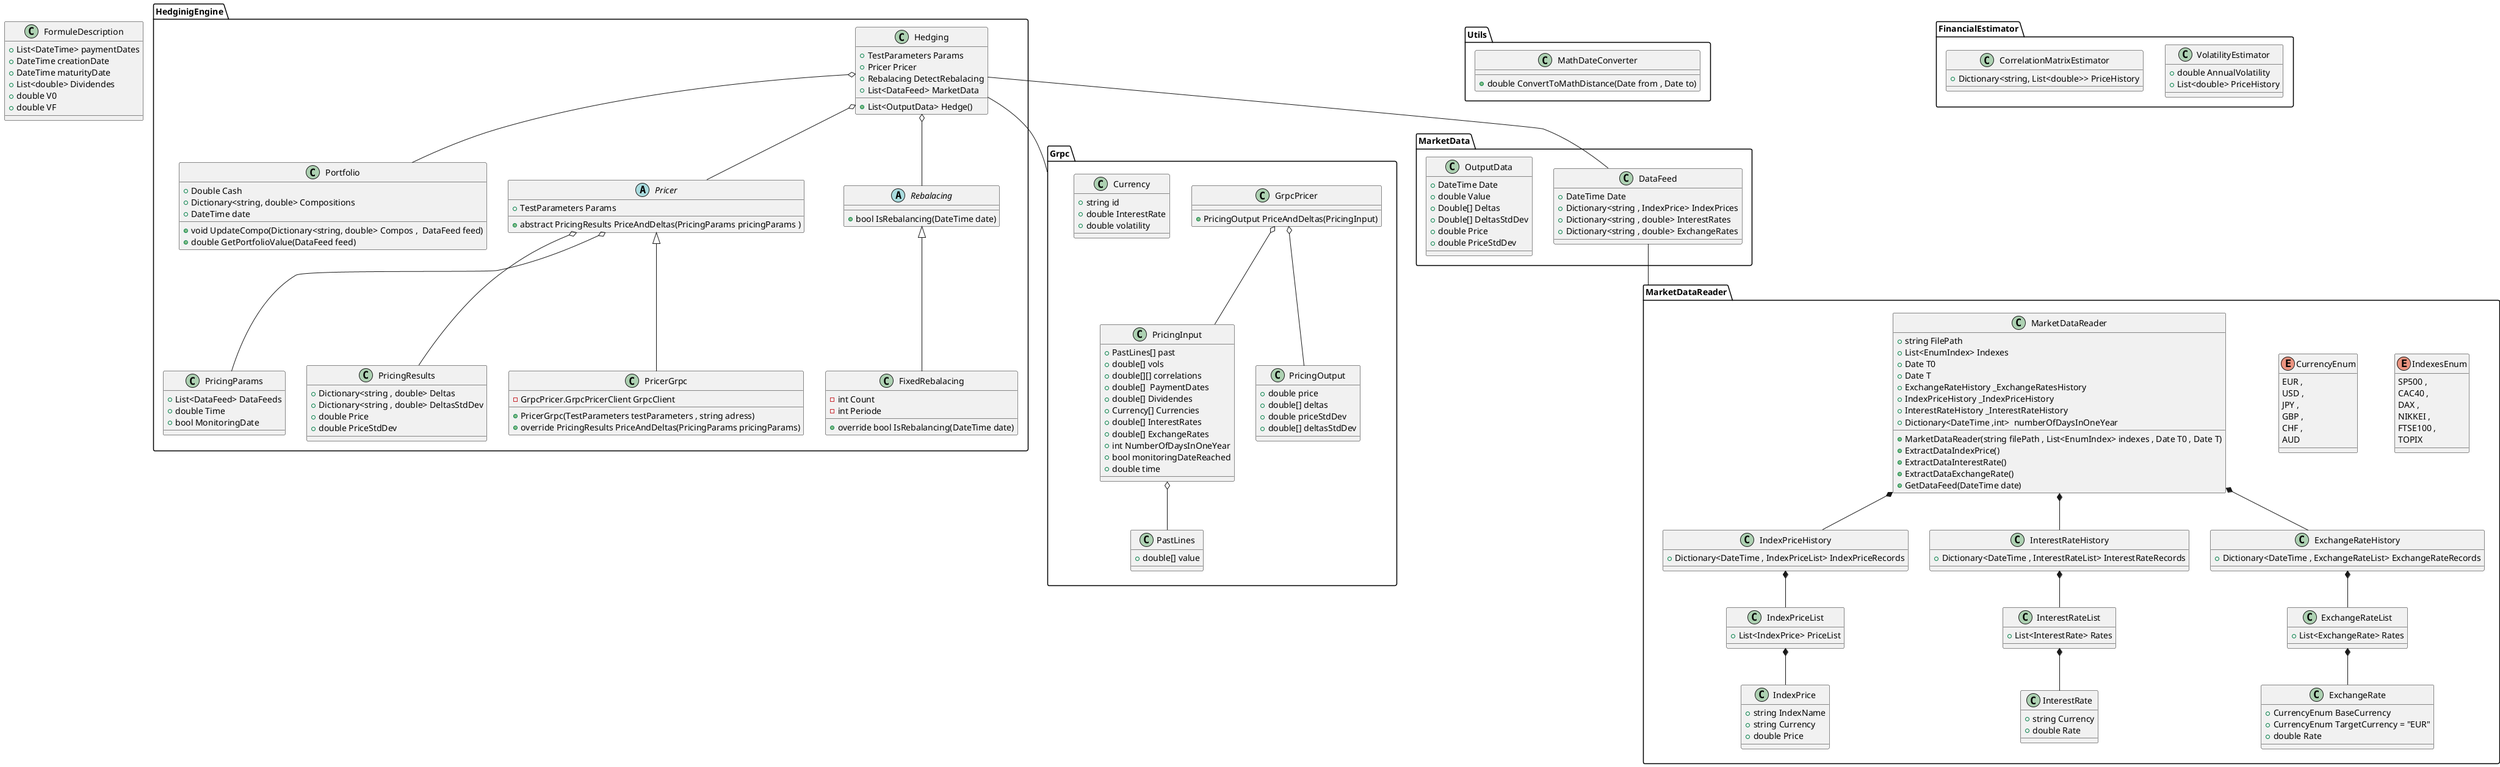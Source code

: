 @startuml Hedging 



package MarketDataReader {
    
    enum IndexesEnum {
        SP500 , 
        CAC40 ,
        DAX ,
        NIKKEI ,
        FTSE100 , 
        TOPIX 
    }

    enum CurrencyEnum {
        EUR ,
        USD ,
        JPY ,
        GBP ,
        CHF ,
        AUD 
    }


    class MarketDataReader {
        + string FilePath 
        + List<EnumIndex> Indexes
        + Date T0
        + Date T 
        ' + DataIndexPrice : DataFrame 
        ' + DataExchangeRate : DataFrame
        ' + DataInterestRate : DataFrame
        + ExchangeRateHistory _ExchangeRatesHistory
        + IndexPriceHistory _IndexPriceHistory
        + InterestRateHistory _InterestRateHistory
        + Dictionary<DateTime ,int>  numberOfDaysInOneYear
        + MarketDataReader(string filePath , List<EnumIndex> indexes , Date T0 , Date T)
        + ExtractDataIndexPrice()
        + ExtractDataInterestRate()
        + ExtractDataExchangeRate()
        + GetDataFeed(DateTime date)
    
    }

    MarketDataReader *-- IndexPriceHistory
    MarketDataReader *-- InterestRateHistory
    MarketDataReader *-- ExchangeRateHistory

    class IndexPrice {
        + string IndexName
        + string Currency 
        + double Price 

    }

    class IndexPriceList {        
        + List<IndexPrice> PriceList 
    }


    class IndexPriceHistory {
        + Dictionary<DateTime , IndexPriceList> IndexPriceRecords
    }

    IndexPriceList *-- IndexPrice
    IndexPriceHistory *-- IndexPriceList


    class InterestRate {
        + string Currency   
        + double Rate
    }

    class InterestRateList {
        + List<InterestRate> Rates  
    }

    class InterestRateHistory {
        + Dictionary<DateTime , InterestRateList> InterestRateRecords
    }

    InterestRateHistory *-- InterestRateList
    InterestRateList *-- InterestRate


    class ExchangeRate {
        + CurrencyEnum BaseCurrency 
        + CurrencyEnum TargetCurrency = "EUR"
        + double Rate 
    }

    class ExchangeRateList {
        + List<ExchangeRate> Rates 
    }

    class ExchangeRateHistory {
        + Dictionary<DateTime , ExchangeRateList> ExchangeRateRecords
    }

    ExchangeRateHistory *-- ExchangeRateList
    ExchangeRateList *-- ExchangeRate
}


class FormuleDescription {
    + List<DateTime> paymentDates
    + DateTime creationDate
    + DateTime maturityDate
    + List<double> Dividendes
    + double V0
    + double VF 
}

package MarketData  {

    
    class DataFeed {
        + DateTime Date 
        + Dictionary<string , IndexPrice> IndexPrices
        + Dictionary<string , double> InterestRates
        + Dictionary<string , double> ExchangeRates 
    }


    class OutputData {
        + DateTime Date
        + double Value
        + Double[] Deltas
        +  Double[] DeltasStdDev
        +  double Price
        + double PriceStdDev
    }
}


package Utils {

    class MathDateConverter {

        + double ConvertToMathDistance(Date from , Date to)
    }

}





package HedginigEngine {

    class Portfolio {
        + Double Cash 
        + Dictionary<string, double> Compositions
        + DateTime date 
        + void UpdateCompo(Dictionary<string, double> Compos ,  DataFeed feed)
        + double GetPortfolioValue(DataFeed feed)
    }


    abstract class Pricer {
        + TestParameters Params
        + abstract PricingResults PriceAndDeltas(PricingParams pricingParams ) 
    }

    class PricingParams {
        +  List<DataFeed> DataFeeds
        + double Time 
        + bool MonitoringDate
    }

    class  PricingResults {
        + Dictionary<string , double> Deltas 
        + Dictionary<string , double> DeltasStdDev 
        + double Price 
        + double PriceStdDev 
    }  

    Pricer o-- PricingParams
    Pricer o-- PricingResults


    class PricerGrpc {
        - GrpcPricer.GrpcPricerClient GrpcClient
        + PricerGrpc(TestParameters testParameters , string adress)
        + override PricingResults PriceAndDeltas(PricingParams pricingParams)

    }

    Pricer <|-- PricerGrpc 


    abstract class  Rebalacing  {
        + bool IsRebalancing(DateTime date)
    }

    class FixedRebalacing {
        - int Count 
        - int Periode 
        + override bool IsRebalancing(DateTime date)
    }

    Rebalacing <|-- FixedRebalacing

    class Hedging {
        + TestParameters Params 
        + Pricer Pricer 
        + Rebalacing DetectRebalacing
        + List<DataFeed> MarketData 

        + List<OutputData> Hedge()
    }

    Hedging o-- Pricer 
    Hedging o-- Portfolio 
    Hedging o-- Rebalacing 


}

package FinancialEstimator {

    class VolatilityEstimator {
        
        + double AnnualVolatility 
        + List<double> PriceHistory     
    }


    class CorrelationMatrixEstimator {
        + Dictionary<string, List<double>> PriceHistory
    }

}


package Grpc {

    class GrpcPricer {
        + PricingOutput PriceAndDeltas(PricingInput)
    }

    class PricingInput {
        + PastLines[] past 
        + double[] vols 
        + double[][] correlations
        + double[]  PaymentDates
        + double[] Dividendes
        + Currency[] Currencies
        + double[] InterestRates
        + double[] ExchangeRates
        + int NumberOfDaysInOneYear
        + bool monitoringDateReached
        + double time 
    }

    class PastLines {
        + double[] value 
    }

    class Currency {
        + string id 
        + double InterestRate
        + double volatility 
    }

    class PricingOutput {
        + double price 
        + double[] deltas 
        + double priceStdDev 
        + double[] deltasStdDev
    }

    GrpcPricer o-- PricingInput 
    GrpcPricer o-- PricingOutput 

    PricingInput o-- PastLines 


}



DataFeed -- MarketDataReader

Hedging -- DataFeed

Hedging -- Grpc



@enduml